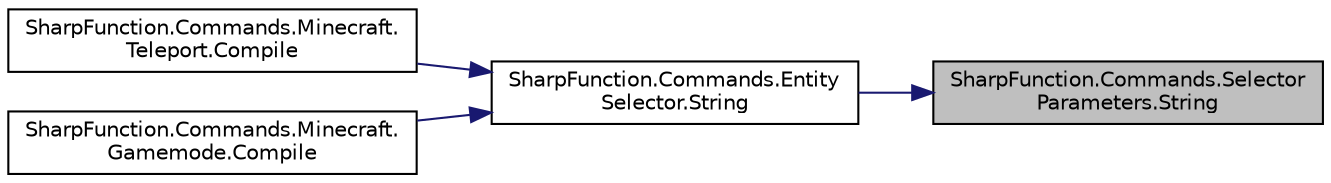 digraph "SharpFunction.Commands.SelectorParameters.String"
{
 // LATEX_PDF_SIZE
  edge [fontname="Helvetica",fontsize="10",labelfontname="Helvetica",labelfontsize="10"];
  node [fontname="Helvetica",fontsize="10",shape=record];
  rankdir="RL";
  Node1 [label="SharpFunction.Commands.Selector\lParameters.String",height=0.2,width=0.4,color="black", fillcolor="grey75", style="filled", fontcolor="black",tooltip="Turns Parameters into string for command"];
  Node1 -> Node2 [dir="back",color="midnightblue",fontsize="10",style="solid",fontname="Helvetica"];
  Node2 [label="SharpFunction.Commands.Entity\lSelector.String",height=0.2,width=0.4,color="black", fillcolor="white", style="filled",URL="$struct_sharp_function_1_1_commands_1_1_entity_selector.html#a1a926cdfc5dbe993e3d827070e32ad6e",tooltip="Convert parameters to string"];
  Node2 -> Node3 [dir="back",color="midnightblue",fontsize="10",style="solid",fontname="Helvetica"];
  Node3 [label="SharpFunction.Commands.Minecraft.\lTeleport.Compile",height=0.2,width=0.4,color="black", fillcolor="white", style="filled",URL="$class_sharp_function_1_1_commands_1_1_minecraft_1_1_teleport.html#a567c2590206307ce80f57d4f9bf7d3f4",tooltip="Compile teleport command from entity position"];
  Node2 -> Node4 [dir="back",color="midnightblue",fontsize="10",style="solid",fontname="Helvetica"];
  Node4 [label="SharpFunction.Commands.Minecraft.\lGamemode.Compile",height=0.2,width=0.4,color="black", fillcolor="white", style="filled",URL="$class_sharp_function_1_1_commands_1_1_minecraft_1_1_gamemode.html#a5a0b49ab1517979c8c6f988b257096f7",tooltip="Compile gamemode command"];
}
